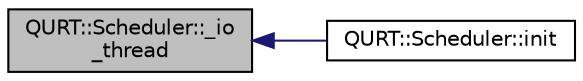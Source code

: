 digraph "QURT::Scheduler::_io_thread"
{
 // INTERACTIVE_SVG=YES
  edge [fontname="Helvetica",fontsize="10",labelfontname="Helvetica",labelfontsize="10"];
  node [fontname="Helvetica",fontsize="10",shape=record];
  rankdir="LR";
  Node1 [label="QURT::Scheduler::_io\l_thread",height=0.2,width=0.4,color="black", fillcolor="grey75", style="filled", fontcolor="black"];
  Node1 -> Node2 [dir="back",color="midnightblue",fontsize="10",style="solid",fontname="Helvetica"];
  Node2 [label="QURT::Scheduler::init",height=0.2,width=0.4,color="black", fillcolor="white", style="filled",URL="$classQURT_1_1Scheduler.html#a3d77c332e051c28c83fb07757e7100bd"];
}

